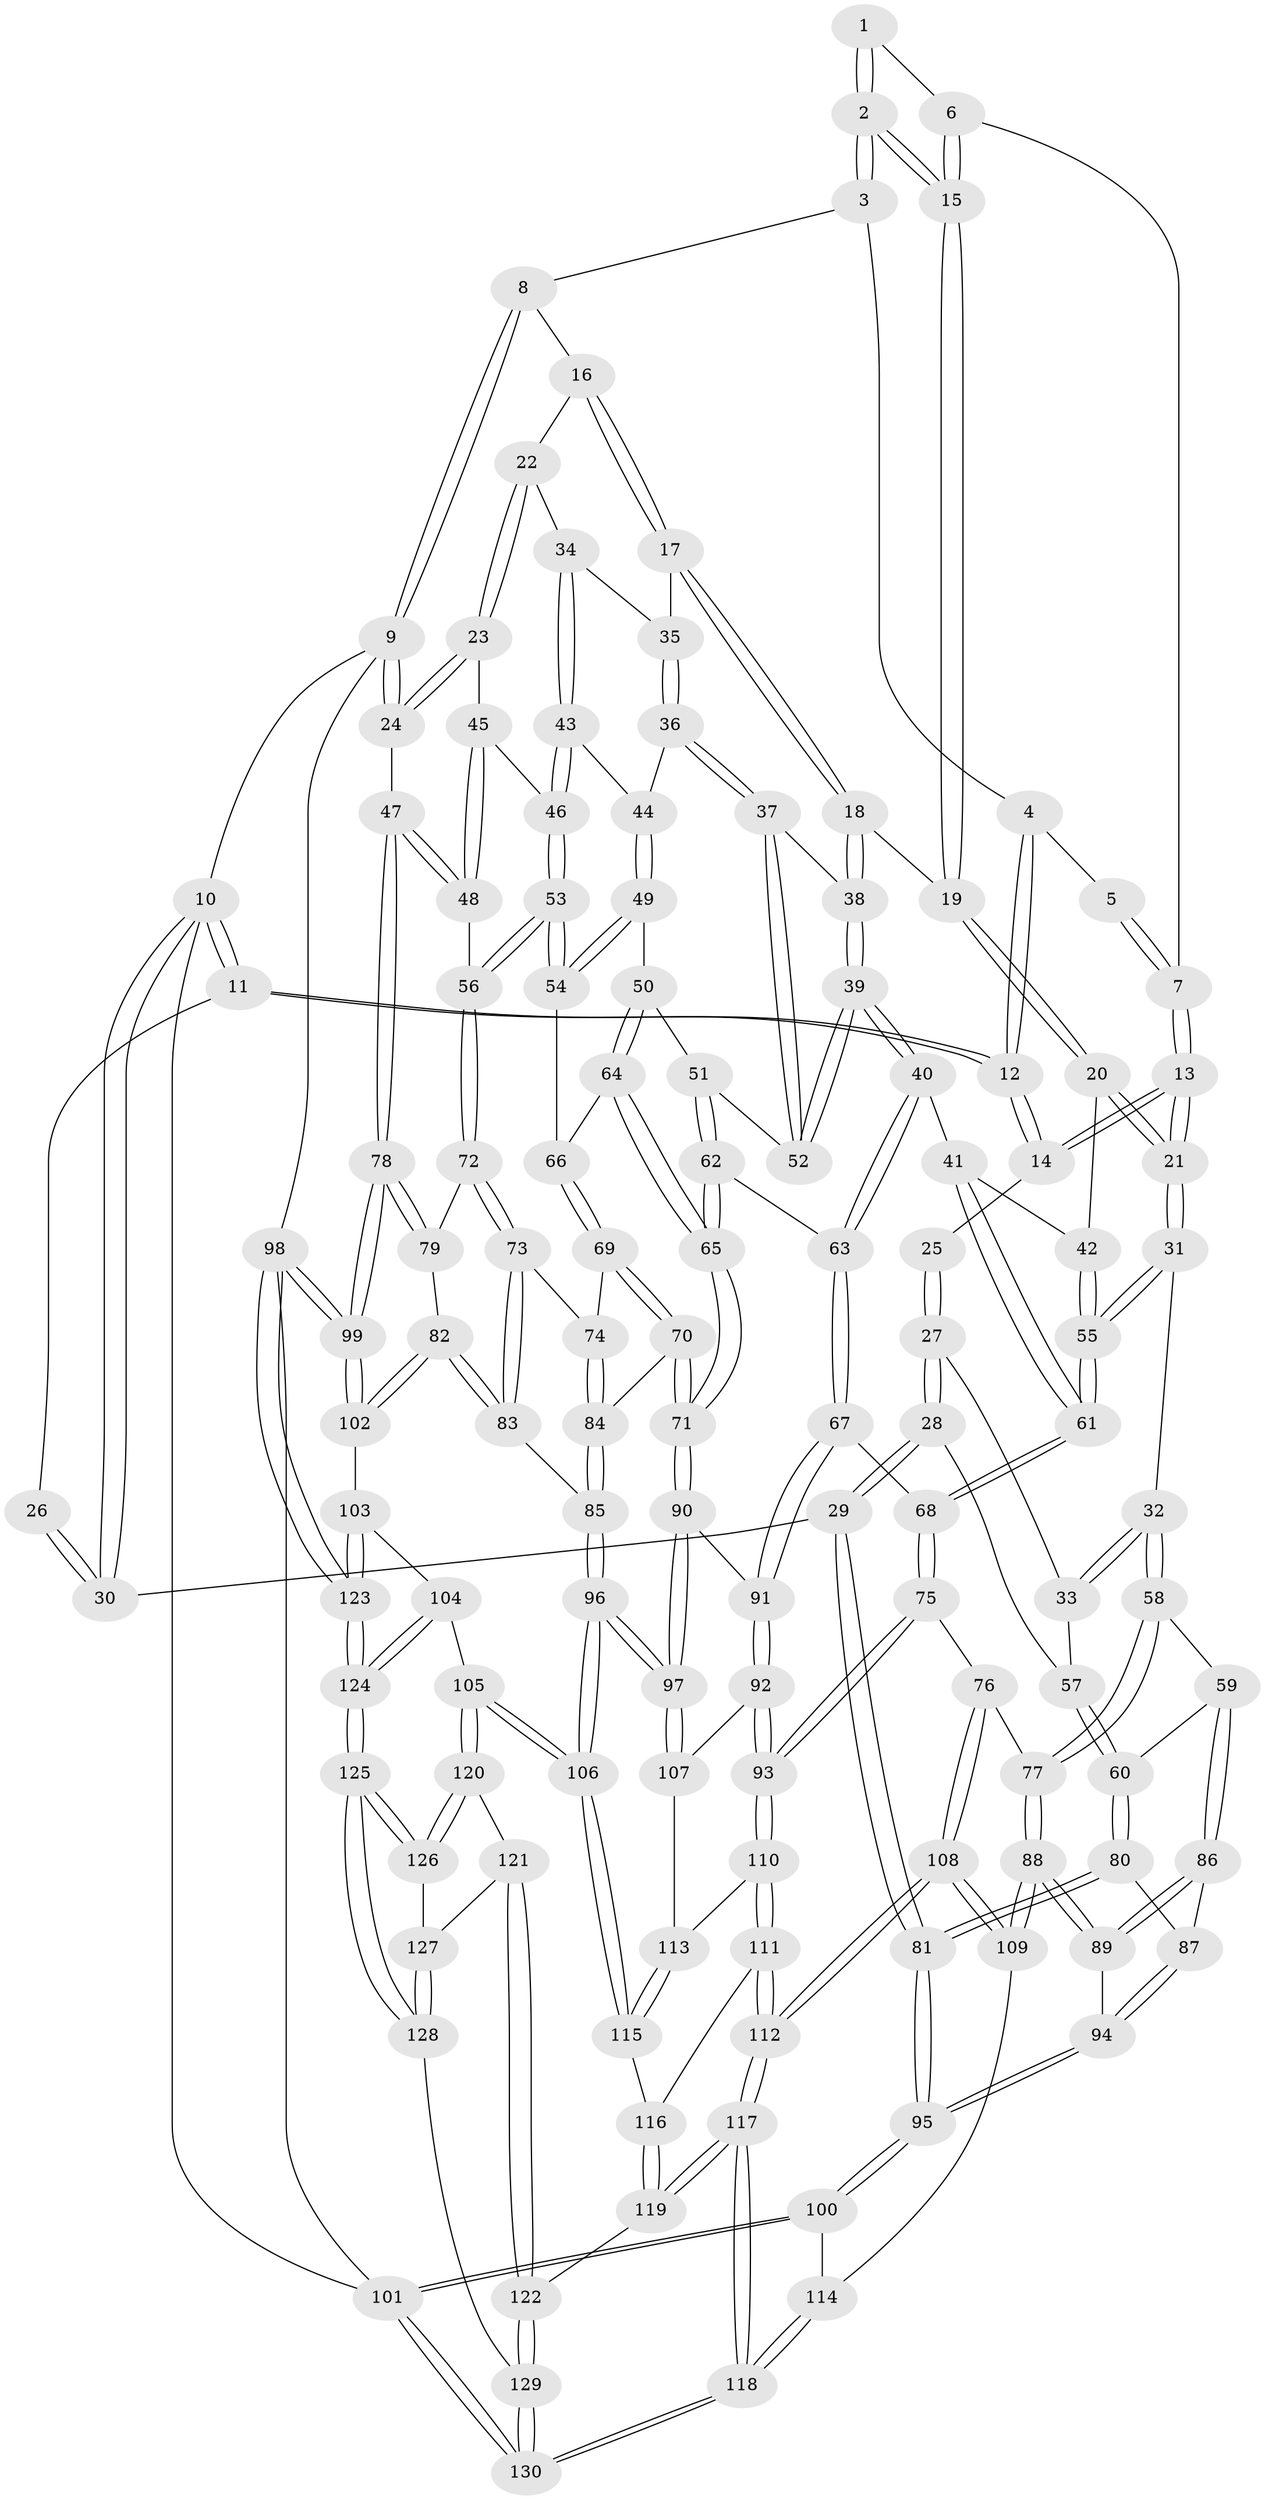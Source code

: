 // Generated by graph-tools (version 1.1) at 2025/01/03/09/25 05:01:50]
// undirected, 130 vertices, 322 edges
graph export_dot {
graph [start="1"]
  node [color=gray90,style=filled];
  1 [pos="+0.4330916291343877+0.04762918230023698"];
  2 [pos="+0.4976819741542655+0.10003191111300369"];
  3 [pos="+0.5155126694514767+0"];
  4 [pos="+0.27324611816346+0"];
  5 [pos="+0.4171169685742659+0.03141135637183315"];
  6 [pos="+0.4320315320541086+0.1011563138613641"];
  7 [pos="+0.41016591110848266+0.09885744312824046"];
  8 [pos="+0.7381523029356238+0"];
  9 [pos="+1+0"];
  10 [pos="+0+0"];
  11 [pos="+0+0"];
  12 [pos="+0.2171612898751999+0"];
  13 [pos="+0.29849147332016723+0.19624950489161752"];
  14 [pos="+0.2097073486573138+0.08112482081025954"];
  15 [pos="+0.5106305734206515+0.13133987623725593"];
  16 [pos="+0.7508245932711848+0"];
  17 [pos="+0.6302490053512727+0.14984833758818855"];
  18 [pos="+0.623226879814738+0.15558124784453836"];
  19 [pos="+0.5358030785565054+0.1697711658529005"];
  20 [pos="+0.47916948153686284+0.21738883071732282"];
  21 [pos="+0.3200974866311282+0.23521610051286573"];
  22 [pos="+0.916084800062479+0.13748851392919678"];
  23 [pos="+0.9702215529734497+0.1603299849575253"];
  24 [pos="+1+0.19565113675186582"];
  25 [pos="+0.15502955010691108+0.12180659384923703"];
  26 [pos="+0.056031928141870156+0.13953272054395224"];
  27 [pos="+0.12451074786227172+0.1934021820753181"];
  28 [pos="+0+0.34894490497834907"];
  29 [pos="+0+0.38354723975469684"];
  30 [pos="+0+0.25630558420545935"];
  31 [pos="+0.29559749192095747+0.3387322240664252"];
  32 [pos="+0.28843726216277654+0.34371394714805514"];
  33 [pos="+0.12853040333382945+0.32557490833687774"];
  34 [pos="+0.8227162195370025+0.22796444127311435"];
  35 [pos="+0.748446978737995+0.22683734694679827"];
  36 [pos="+0.7353684158103776+0.3039024782479975"];
  37 [pos="+0.7153254414719269+0.3132634105254767"];
  38 [pos="+0.629652213025413+0.2006439171445848"];
  39 [pos="+0.6148695807775084+0.3649235296992471"];
  40 [pos="+0.6029254195241891+0.37197650280197775"];
  41 [pos="+0.5651584864725502+0.36220736526113895"];
  42 [pos="+0.5035843940989805+0.29105346800952053"];
  43 [pos="+0.8211701327542577+0.2797168096100593"];
  44 [pos="+0.7646329878585033+0.31355676736828975"];
  45 [pos="+0.9210065992669744+0.28095655736397795"];
  46 [pos="+0.8565400420489295+0.3382388310729898"];
  47 [pos="+1+0.3295027614289077"];
  48 [pos="+0.9522363115930634+0.3699537142258989"];
  49 [pos="+0.7881992359145225+0.3757587490689794"];
  50 [pos="+0.6937847169093466+0.38308698835974886"];
  51 [pos="+0.690377104316711+0.3809787286152671"];
  52 [pos="+0.6788297278106397+0.37049771721399005"];
  53 [pos="+0.854854404777335+0.4026097450546664"];
  54 [pos="+0.8380329882626655+0.4021215432891404"];
  55 [pos="+0.412588754696843+0.4301642835758938"];
  56 [pos="+0.8719711058019317+0.41672723863249056"];
  57 [pos="+0.12837864540389443+0.32564102163067066"];
  58 [pos="+0.22359489548211642+0.4649635948159656"];
  59 [pos="+0.21700412000586117+0.4667854521016237"];
  60 [pos="+0.12502625611826368+0.4666348641641267"];
  61 [pos="+0.42359319164070014+0.44406654514643734"];
  62 [pos="+0.6523689242259109+0.5132303813517516"];
  63 [pos="+0.5917256451105813+0.4888506093184788"];
  64 [pos="+0.7254177925802303+0.44385787108567415"];
  65 [pos="+0.6771590640057926+0.5285205666225968"];
  66 [pos="+0.7651211287100184+0.44944239731850555"];
  67 [pos="+0.54789742139466+0.5120415443186055"];
  68 [pos="+0.4359613515569345+0.4870585822440436"];
  69 [pos="+0.7682589312921699+0.476750791568273"];
  70 [pos="+0.708821792581573+0.5460883987225696"];
  71 [pos="+0.6890739716126592+0.5465836898886701"];
  72 [pos="+0.8800409562212215+0.443184461786574"];
  73 [pos="+0.8543930965755417+0.4796234298042219"];
  74 [pos="+0.8082690239820137+0.5171640524764755"];
  75 [pos="+0.3874217395596577+0.5813673494274377"];
  76 [pos="+0.341935992002537+0.591007089953005"];
  77 [pos="+0.2817856835083826+0.5678359514377787"];
  78 [pos="+1+0.6239013926005701"];
  79 [pos="+0.8836253901949525+0.446088299714215"];
  80 [pos="+0.03467862033600966+0.49360560439454343"];
  81 [pos="+0+0.43686017778960545"];
  82 [pos="+0.9102486051605416+0.631889310819906"];
  83 [pos="+0.8708260602465998+0.6040198180593214"];
  84 [pos="+0.7873670716317698+0.561658834187558"];
  85 [pos="+0.7963138636049514+0.5745531882791786"];
  86 [pos="+0.13884268232427813+0.6071949624526343"];
  87 [pos="+0.07513754174173189+0.5470510182805858"];
  88 [pos="+0.1657725737887764+0.6522748249563121"];
  89 [pos="+0.15701565645737273+0.6466314584522794"];
  90 [pos="+0.6829150854826491+0.5689212016254638"];
  91 [pos="+0.5581952885321579+0.6206050775298831"];
  92 [pos="+0.5580212478752481+0.6211737230668843"];
  93 [pos="+0.43665084690382416+0.6412315495785594"];
  94 [pos="+0.0418595803042044+0.6788770930978093"];
  95 [pos="+0+0.8377841630167394"];
  96 [pos="+0.7273371111894841+0.7438045144432729"];
  97 [pos="+0.6961558852306786+0.6991697648565648"];
  98 [pos="+1+1"];
  99 [pos="+1+0.700056294426231"];
  100 [pos="+0+0.8649475867481725"];
  101 [pos="+0+1"];
  102 [pos="+0.9972011629749334+0.7200954316207934"];
  103 [pos="+0.8362609419482889+0.7977706472412562"];
  104 [pos="+0.8193640740274083+0.7994719601905784"];
  105 [pos="+0.7602051379051008+0.7950210026156999"];
  106 [pos="+0.7399305604494439+0.7771702007557004"];
  107 [pos="+0.5747486000885857+0.6540975247484221"];
  108 [pos="+0.28246497589113484+0.7551406662839424"];
  109 [pos="+0.18759994582164038+0.7101471446459093"];
  110 [pos="+0.4405493027381252+0.6854988028529732"];
  111 [pos="+0.42293765748338014+0.7387433702676097"];
  112 [pos="+0.3293573461191642+0.8297626739831253"];
  113 [pos="+0.5443732295544143+0.7186417106601846"];
  114 [pos="+0.14665811068426585+0.753948823406885"];
  115 [pos="+0.5597793809186002+0.7925263788173678"];
  116 [pos="+0.5528950877840337+0.7983861153166962"];
  117 [pos="+0.33006996273990263+0.8746036874114842"];
  118 [pos="+0.1979983681523247+1"];
  119 [pos="+0.5114738871215373+0.8854723850560617"];
  120 [pos="+0.7289507693256896+0.8513962399291136"];
  121 [pos="+0.6272478201029896+0.9175915506335331"];
  122 [pos="+0.5428814395914134+0.9300305324892579"];
  123 [pos="+1+1"];
  124 [pos="+0.7997734789225868+1"];
  125 [pos="+0.7461039066462676+1"];
  126 [pos="+0.7241198878061085+1"];
  127 [pos="+0.6361090232189144+0.9411408723229574"];
  128 [pos="+0.6376618301752037+1"];
  129 [pos="+0.5293838564200589+1"];
  130 [pos="+0.11479213848642318+1"];
  1 -- 2;
  1 -- 2;
  1 -- 6;
  2 -- 3;
  2 -- 3;
  2 -- 15;
  2 -- 15;
  3 -- 4;
  3 -- 8;
  4 -- 5;
  4 -- 12;
  4 -- 12;
  5 -- 7;
  5 -- 7;
  6 -- 7;
  6 -- 15;
  6 -- 15;
  7 -- 13;
  7 -- 13;
  8 -- 9;
  8 -- 9;
  8 -- 16;
  9 -- 10;
  9 -- 24;
  9 -- 24;
  9 -- 98;
  10 -- 11;
  10 -- 11;
  10 -- 30;
  10 -- 30;
  10 -- 101;
  11 -- 12;
  11 -- 12;
  11 -- 26;
  12 -- 14;
  12 -- 14;
  13 -- 14;
  13 -- 14;
  13 -- 21;
  13 -- 21;
  14 -- 25;
  15 -- 19;
  15 -- 19;
  16 -- 17;
  16 -- 17;
  16 -- 22;
  17 -- 18;
  17 -- 18;
  17 -- 35;
  18 -- 19;
  18 -- 38;
  18 -- 38;
  19 -- 20;
  19 -- 20;
  20 -- 21;
  20 -- 21;
  20 -- 42;
  21 -- 31;
  21 -- 31;
  22 -- 23;
  22 -- 23;
  22 -- 34;
  23 -- 24;
  23 -- 24;
  23 -- 45;
  24 -- 47;
  25 -- 27;
  25 -- 27;
  26 -- 30;
  26 -- 30;
  27 -- 28;
  27 -- 28;
  27 -- 33;
  28 -- 29;
  28 -- 29;
  28 -- 57;
  29 -- 30;
  29 -- 81;
  29 -- 81;
  31 -- 32;
  31 -- 55;
  31 -- 55;
  32 -- 33;
  32 -- 33;
  32 -- 58;
  32 -- 58;
  33 -- 57;
  34 -- 35;
  34 -- 43;
  34 -- 43;
  35 -- 36;
  35 -- 36;
  36 -- 37;
  36 -- 37;
  36 -- 44;
  37 -- 38;
  37 -- 52;
  37 -- 52;
  38 -- 39;
  38 -- 39;
  39 -- 40;
  39 -- 40;
  39 -- 52;
  39 -- 52;
  40 -- 41;
  40 -- 63;
  40 -- 63;
  41 -- 42;
  41 -- 61;
  41 -- 61;
  42 -- 55;
  42 -- 55;
  43 -- 44;
  43 -- 46;
  43 -- 46;
  44 -- 49;
  44 -- 49;
  45 -- 46;
  45 -- 48;
  45 -- 48;
  46 -- 53;
  46 -- 53;
  47 -- 48;
  47 -- 48;
  47 -- 78;
  47 -- 78;
  48 -- 56;
  49 -- 50;
  49 -- 54;
  49 -- 54;
  50 -- 51;
  50 -- 64;
  50 -- 64;
  51 -- 52;
  51 -- 62;
  51 -- 62;
  53 -- 54;
  53 -- 54;
  53 -- 56;
  53 -- 56;
  54 -- 66;
  55 -- 61;
  55 -- 61;
  56 -- 72;
  56 -- 72;
  57 -- 60;
  57 -- 60;
  58 -- 59;
  58 -- 77;
  58 -- 77;
  59 -- 60;
  59 -- 86;
  59 -- 86;
  60 -- 80;
  60 -- 80;
  61 -- 68;
  61 -- 68;
  62 -- 63;
  62 -- 65;
  62 -- 65;
  63 -- 67;
  63 -- 67;
  64 -- 65;
  64 -- 65;
  64 -- 66;
  65 -- 71;
  65 -- 71;
  66 -- 69;
  66 -- 69;
  67 -- 68;
  67 -- 91;
  67 -- 91;
  68 -- 75;
  68 -- 75;
  69 -- 70;
  69 -- 70;
  69 -- 74;
  70 -- 71;
  70 -- 71;
  70 -- 84;
  71 -- 90;
  71 -- 90;
  72 -- 73;
  72 -- 73;
  72 -- 79;
  73 -- 74;
  73 -- 83;
  73 -- 83;
  74 -- 84;
  74 -- 84;
  75 -- 76;
  75 -- 93;
  75 -- 93;
  76 -- 77;
  76 -- 108;
  76 -- 108;
  77 -- 88;
  77 -- 88;
  78 -- 79;
  78 -- 79;
  78 -- 99;
  78 -- 99;
  79 -- 82;
  80 -- 81;
  80 -- 81;
  80 -- 87;
  81 -- 95;
  81 -- 95;
  82 -- 83;
  82 -- 83;
  82 -- 102;
  82 -- 102;
  83 -- 85;
  84 -- 85;
  84 -- 85;
  85 -- 96;
  85 -- 96;
  86 -- 87;
  86 -- 89;
  86 -- 89;
  87 -- 94;
  87 -- 94;
  88 -- 89;
  88 -- 89;
  88 -- 109;
  88 -- 109;
  89 -- 94;
  90 -- 91;
  90 -- 97;
  90 -- 97;
  91 -- 92;
  91 -- 92;
  92 -- 93;
  92 -- 93;
  92 -- 107;
  93 -- 110;
  93 -- 110;
  94 -- 95;
  94 -- 95;
  95 -- 100;
  95 -- 100;
  96 -- 97;
  96 -- 97;
  96 -- 106;
  96 -- 106;
  97 -- 107;
  97 -- 107;
  98 -- 99;
  98 -- 99;
  98 -- 123;
  98 -- 123;
  98 -- 101;
  99 -- 102;
  99 -- 102;
  100 -- 101;
  100 -- 101;
  100 -- 114;
  101 -- 130;
  101 -- 130;
  102 -- 103;
  103 -- 104;
  103 -- 123;
  103 -- 123;
  104 -- 105;
  104 -- 124;
  104 -- 124;
  105 -- 106;
  105 -- 106;
  105 -- 120;
  105 -- 120;
  106 -- 115;
  106 -- 115;
  107 -- 113;
  108 -- 109;
  108 -- 109;
  108 -- 112;
  108 -- 112;
  109 -- 114;
  110 -- 111;
  110 -- 111;
  110 -- 113;
  111 -- 112;
  111 -- 112;
  111 -- 116;
  112 -- 117;
  112 -- 117;
  113 -- 115;
  113 -- 115;
  114 -- 118;
  114 -- 118;
  115 -- 116;
  116 -- 119;
  116 -- 119;
  117 -- 118;
  117 -- 118;
  117 -- 119;
  117 -- 119;
  118 -- 130;
  118 -- 130;
  119 -- 122;
  120 -- 121;
  120 -- 126;
  120 -- 126;
  121 -- 122;
  121 -- 122;
  121 -- 127;
  122 -- 129;
  122 -- 129;
  123 -- 124;
  123 -- 124;
  124 -- 125;
  124 -- 125;
  125 -- 126;
  125 -- 126;
  125 -- 128;
  125 -- 128;
  126 -- 127;
  127 -- 128;
  127 -- 128;
  128 -- 129;
  129 -- 130;
  129 -- 130;
}
